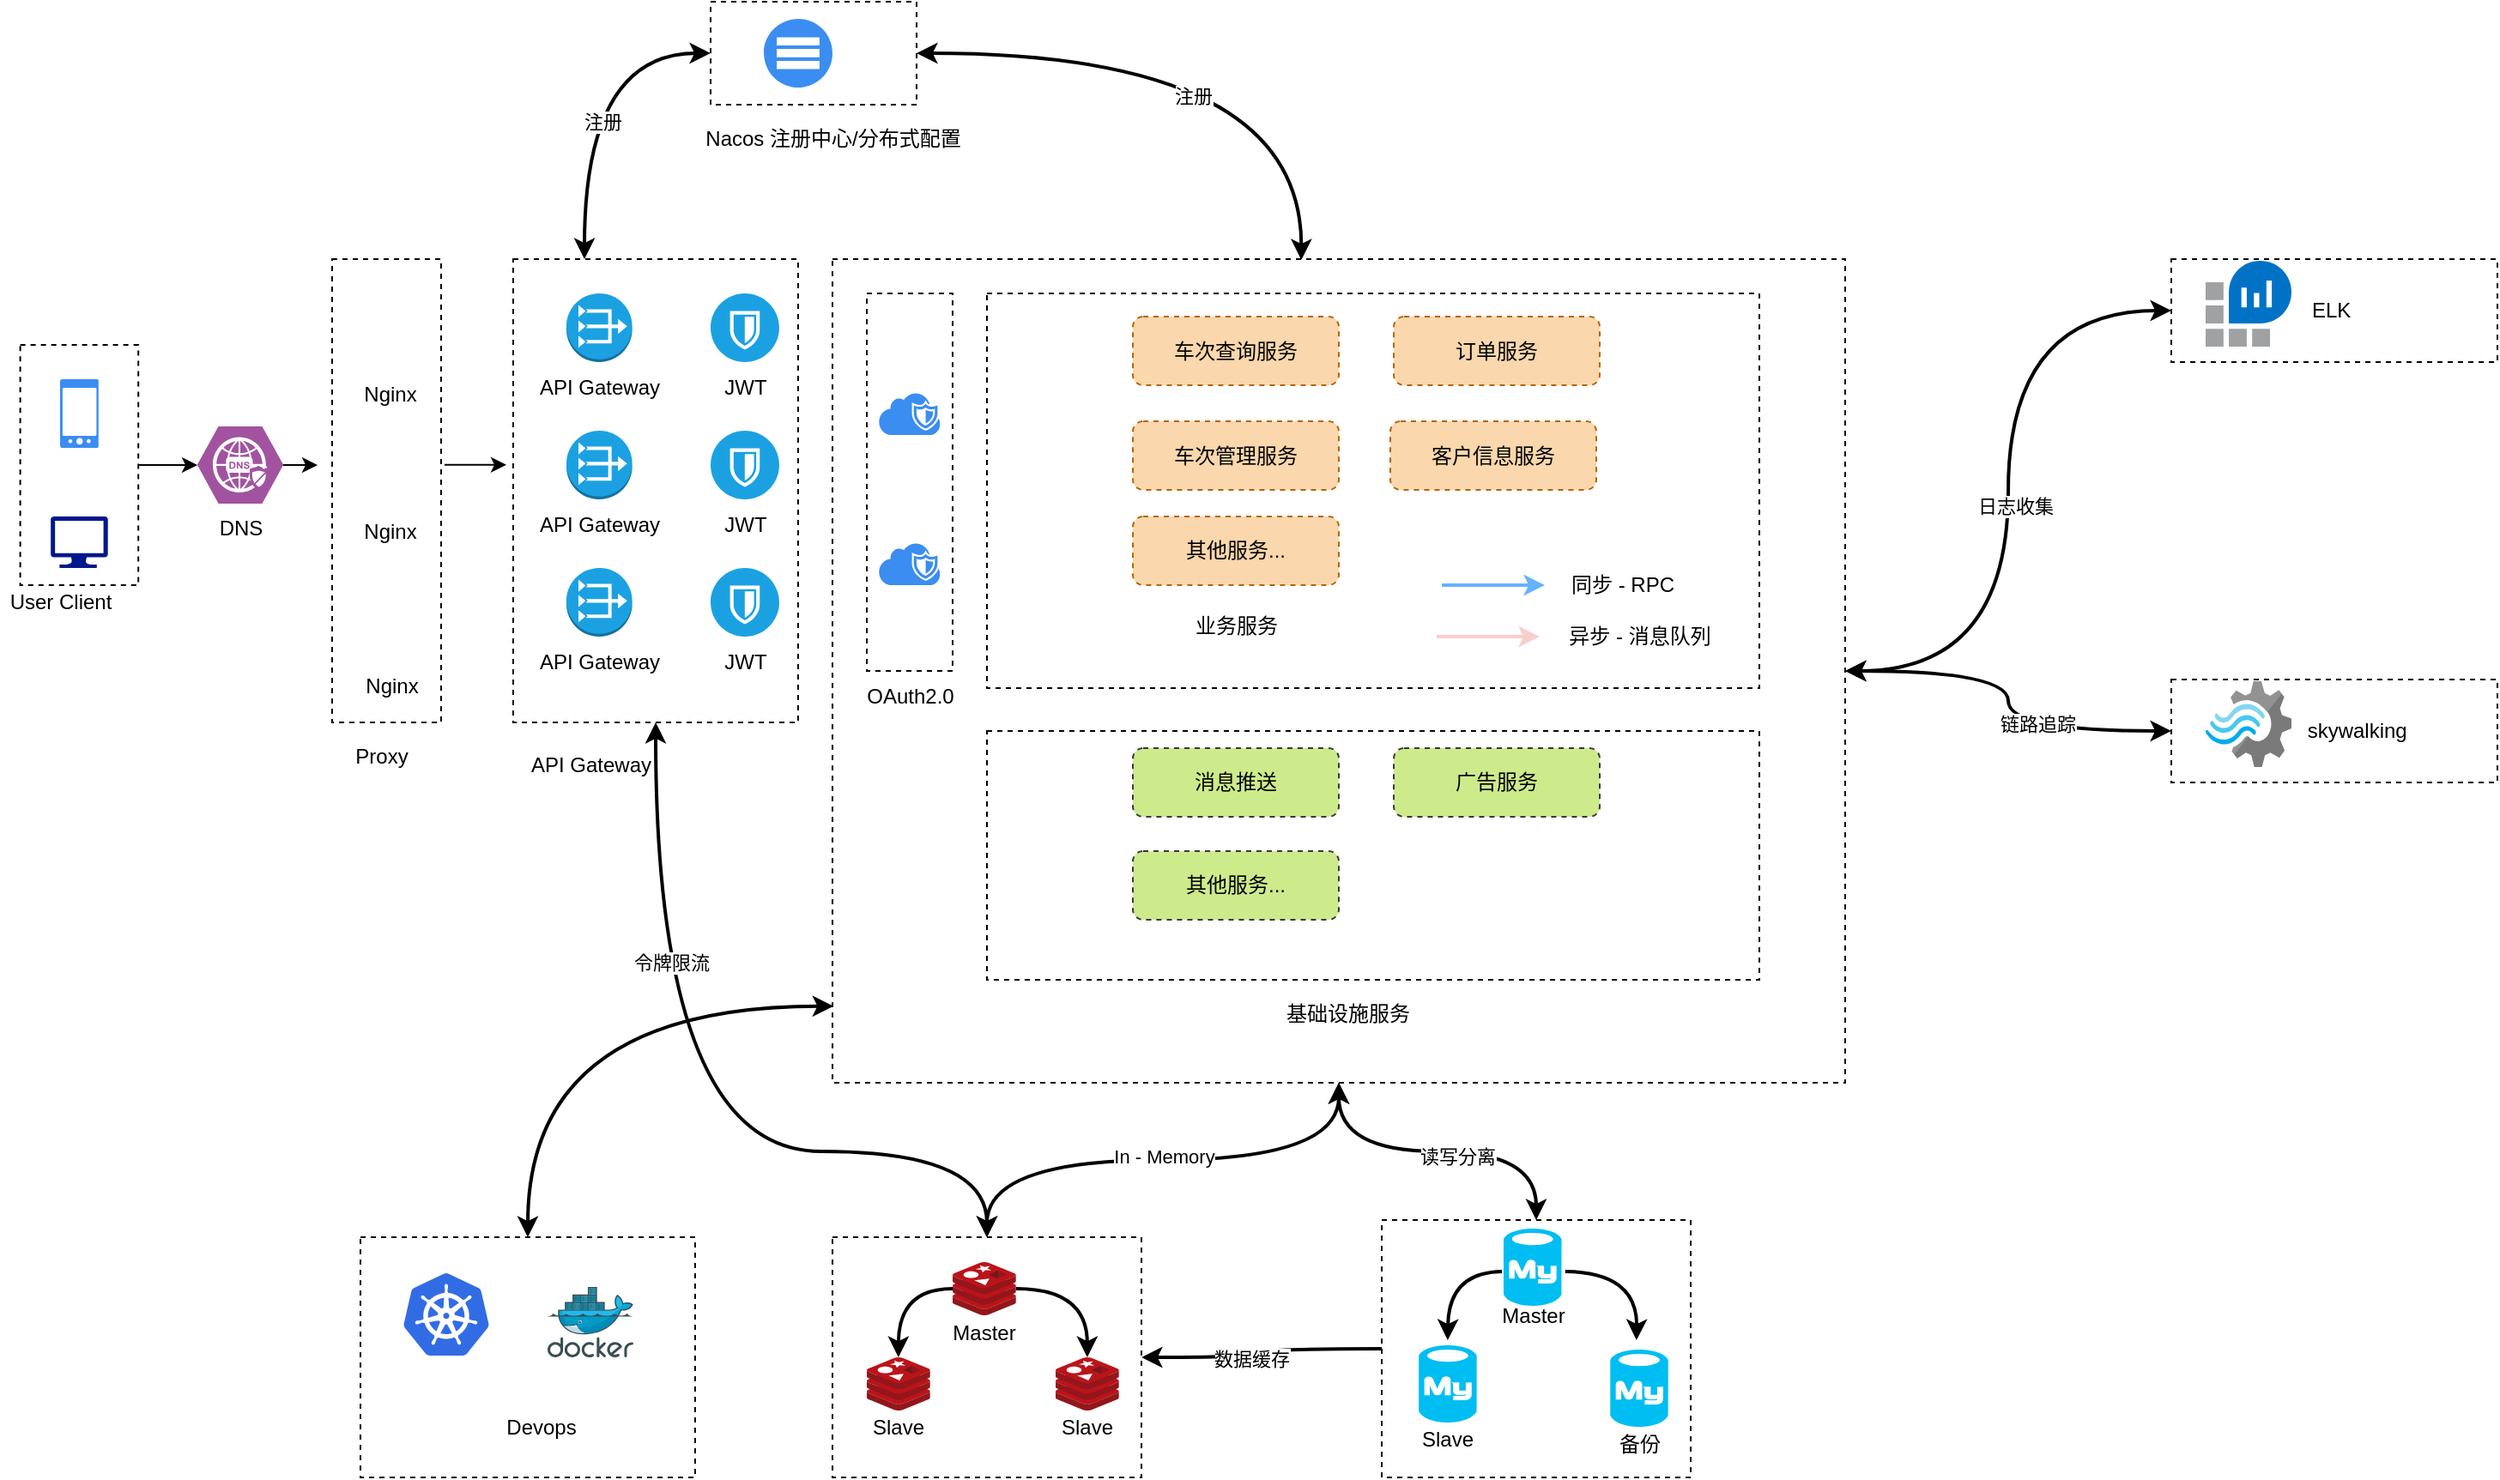 <mxfile version="14.0.1" type="device"><diagram id="qo2vsk5CVTm1URz6CHsr" name="第 1 页"><mxGraphModel dx="1577" dy="983" grid="1" gridSize="10" guides="1" tooltips="1" connect="1" arrows="1" fold="1" page="1" pageScale="1" pageWidth="827" pageHeight="1169" math="0" shadow="0"><root><mxCell id="0"/><mxCell id="1" parent="0"/><mxCell id="axHEmGrYQtHtnQdC1vCY-69" style="edgeStyle=orthogonalEdgeStyle;rounded=0;orthogonalLoop=1;jettySize=auto;html=1;exitX=1;exitY=0.5;exitDx=0;exitDy=0;entryX=0.463;entryY=0.001;entryDx=0;entryDy=0;entryPerimeter=0;startArrow=classic;startFill=1;strokeColor=#000000;strokeWidth=2;curved=1;" edge="1" parent="1" source="axHEmGrYQtHtnQdC1vCY-65" target="axHEmGrYQtHtnQdC1vCY-36"><mxGeometry relative="1" as="geometry"/></mxCell><mxCell id="axHEmGrYQtHtnQdC1vCY-70" value="注册" style="edgeLabel;html=1;align=center;verticalAlign=middle;resizable=0;points=[];" vertex="1" connectable="0" parent="axHEmGrYQtHtnQdC1vCY-69"><mxGeometry x="-0.069" y="-25" relative="1" as="geometry"><mxPoint as="offset"/></mxGeometry></mxCell><mxCell id="axHEmGrYQtHtnQdC1vCY-65" value="" style="rounded=0;whiteSpace=wrap;html=1;dashed=1;strokeColor=#000000;fillColor=none;gradientColor=#ffffff;" vertex="1" parent="1"><mxGeometry x="429" y="20" width="120" height="60" as="geometry"/></mxCell><mxCell id="axHEmGrYQtHtnQdC1vCY-80" style="edgeStyle=orthogonalEdgeStyle;curved=1;rounded=0;orthogonalLoop=1;jettySize=auto;html=1;exitX=0.5;exitY=1;exitDx=0;exitDy=0;startArrow=classic;startFill=1;strokeColor=#000000;strokeWidth=2;" edge="1" parent="1" source="axHEmGrYQtHtnQdC1vCY-36" target="axHEmGrYQtHtnQdC1vCY-71"><mxGeometry relative="1" as="geometry"/></mxCell><mxCell id="axHEmGrYQtHtnQdC1vCY-83" value="In - Memory" style="edgeLabel;html=1;align=center;verticalAlign=middle;resizable=0;points=[];" vertex="1" connectable="0" parent="axHEmGrYQtHtnQdC1vCY-80"><mxGeometry x="-0.005" y="-2" relative="1" as="geometry"><mxPoint as="offset"/></mxGeometry></mxCell><mxCell id="axHEmGrYQtHtnQdC1vCY-105" style="edgeStyle=orthogonalEdgeStyle;curved=1;rounded=0;orthogonalLoop=1;jettySize=auto;html=1;exitX=0.5;exitY=1;exitDx=0;exitDy=0;entryX=0.5;entryY=0;entryDx=0;entryDy=0;startArrow=classic;startFill=1;strokeColor=#000000;strokeWidth=2;" edge="1" parent="1" source="axHEmGrYQtHtnQdC1vCY-36" target="axHEmGrYQtHtnQdC1vCY-90"><mxGeometry relative="1" as="geometry"/></mxCell><mxCell id="axHEmGrYQtHtnQdC1vCY-106" value="读写分离" style="edgeLabel;html=1;align=center;verticalAlign=middle;resizable=0;points=[];" vertex="1" connectable="0" parent="axHEmGrYQtHtnQdC1vCY-105"><mxGeometry x="0.111" y="-3" relative="1" as="geometry"><mxPoint as="offset"/></mxGeometry></mxCell><mxCell id="axHEmGrYQtHtnQdC1vCY-109" style="edgeStyle=orthogonalEdgeStyle;curved=1;rounded=0;orthogonalLoop=1;jettySize=auto;html=1;exitX=1;exitY=0.5;exitDx=0;exitDy=0;entryX=0;entryY=0.5;entryDx=0;entryDy=0;startArrow=classic;startFill=1;strokeColor=#000000;strokeWidth=2;" edge="1" parent="1" source="axHEmGrYQtHtnQdC1vCY-36" target="axHEmGrYQtHtnQdC1vCY-107"><mxGeometry relative="1" as="geometry"/></mxCell><mxCell id="axHEmGrYQtHtnQdC1vCY-110" value="日志收集" style="edgeLabel;html=1;align=center;verticalAlign=middle;resizable=0;points=[];" vertex="1" connectable="0" parent="axHEmGrYQtHtnQdC1vCY-109"><mxGeometry x="-0.039" y="-4" relative="1" as="geometry"><mxPoint y="1" as="offset"/></mxGeometry></mxCell><mxCell id="axHEmGrYQtHtnQdC1vCY-114" style="edgeStyle=orthogonalEdgeStyle;curved=1;rounded=0;orthogonalLoop=1;jettySize=auto;html=1;exitX=1;exitY=0.5;exitDx=0;exitDy=0;entryX=0;entryY=0.5;entryDx=0;entryDy=0;startArrow=classic;startFill=1;strokeColor=#000000;strokeWidth=2;" edge="1" parent="1" source="axHEmGrYQtHtnQdC1vCY-36" target="axHEmGrYQtHtnQdC1vCY-112"><mxGeometry relative="1" as="geometry"/></mxCell><mxCell id="axHEmGrYQtHtnQdC1vCY-115" value="链路追踪" style="edgeLabel;html=1;align=center;verticalAlign=middle;resizable=0;points=[];" vertex="1" connectable="0" parent="axHEmGrYQtHtnQdC1vCY-114"><mxGeometry x="0.305" y="4" relative="1" as="geometry"><mxPoint as="offset"/></mxGeometry></mxCell><mxCell id="axHEmGrYQtHtnQdC1vCY-36" value="" style="rounded=0;whiteSpace=wrap;html=1;dashed=1;strokeColor=#000000;" vertex="1" parent="1"><mxGeometry x="500" y="170" width="590" height="480" as="geometry"/></mxCell><mxCell id="axHEmGrYQtHtnQdC1vCY-48" value="" style="rounded=0;whiteSpace=wrap;html=1;strokeColor=#000000;gradientColor=#ffffff;fillColor=none;dashed=1;" vertex="1" parent="1"><mxGeometry x="590" y="190" width="450" height="230" as="geometry"/></mxCell><mxCell id="axHEmGrYQtHtnQdC1vCY-42" value="车次查询服务" style="rounded=1;whiteSpace=wrap;html=1;dashed=1;strokeColor=#b46504;fillColor=#fad7ac;" vertex="1" parent="1"><mxGeometry x="675" y="203.5" width="120" height="40" as="geometry"/></mxCell><mxCell id="axHEmGrYQtHtnQdC1vCY-29" style="edgeStyle=orthogonalEdgeStyle;rounded=0;orthogonalLoop=1;jettySize=auto;html=1;exitX=1;exitY=0.5;exitDx=0;exitDy=0;entryX=0;entryY=0.5;entryDx=0;entryDy=0;entryPerimeter=0;" edge="1" parent="1" source="axHEmGrYQtHtnQdC1vCY-1" target="axHEmGrYQtHtnQdC1vCY-6"><mxGeometry relative="1" as="geometry"/></mxCell><mxCell id="axHEmGrYQtHtnQdC1vCY-1" value="" style="rounded=0;whiteSpace=wrap;html=1;dashed=1;" vertex="1" parent="1"><mxGeometry x="26.8" y="220" width="68.8" height="140" as="geometry"/></mxCell><mxCell id="axHEmGrYQtHtnQdC1vCY-2" value="" style="html=1;aspect=fixed;strokeColor=none;shadow=0;align=center;verticalAlign=top;fillColor=#3B8DF1;shape=mxgraph.gcp2.phone_android;dashed=1;" vertex="1" parent="1"><mxGeometry x="50" y="240" width="22.4" height="40" as="geometry"/></mxCell><mxCell id="axHEmGrYQtHtnQdC1vCY-3" value="" style="aspect=fixed;pointerEvents=1;shadow=0;dashed=0;html=1;strokeColor=none;labelPosition=center;verticalLabelPosition=bottom;verticalAlign=top;align=center;fillColor=#00188D;shape=mxgraph.azure.computer" vertex="1" parent="1"><mxGeometry x="44.54" y="320" width="33.33" height="30" as="geometry"/></mxCell><mxCell id="axHEmGrYQtHtnQdC1vCY-34" style="edgeStyle=orthogonalEdgeStyle;rounded=0;orthogonalLoop=1;jettySize=auto;html=1;exitX=1;exitY=0.5;exitDx=0;exitDy=0;exitPerimeter=0;" edge="1" parent="1" source="axHEmGrYQtHtnQdC1vCY-6"><mxGeometry relative="1" as="geometry"><mxPoint x="200" y="290" as="targetPoint"/></mxGeometry></mxCell><mxCell id="axHEmGrYQtHtnQdC1vCY-6" value="DNS" style="verticalLabelPosition=bottom;html=1;fillColor=#A153A0;strokeColor=#ffffff;verticalAlign=top;align=center;points=[[0,0.5,0],[0.125,0.25,0],[0.25,0,0],[0.5,0,0],[0.75,0,0],[0.875,0.25,0],[1,0.5,0],[0.875,0.75,0],[0.75,1,0],[0.5,1,0],[0.125,0.75,0]];pointerEvents=1;shape=mxgraph.cisco_safe.compositeIcon;bgIcon=mxgraph.cisco_safe.design.blank_device;resIcon=mxgraph.cisco_safe.design.secure_dns;dashed=1;" vertex="1" parent="1"><mxGeometry x="130" y="267.5" width="50" height="45" as="geometry"/></mxCell><mxCell id="axHEmGrYQtHtnQdC1vCY-7" value="User Client" style="text;html=1;align=center;verticalAlign=middle;resizable=0;points=[];autosize=1;" vertex="1" parent="1"><mxGeometry x="15" y="360" width="70" height="20" as="geometry"/></mxCell><mxCell id="axHEmGrYQtHtnQdC1vCY-35" style="edgeStyle=orthogonalEdgeStyle;rounded=0;orthogonalLoop=1;jettySize=auto;html=1;exitX=1.031;exitY=0.444;exitDx=0;exitDy=0;exitPerimeter=0;" edge="1" parent="1" source="axHEmGrYQtHtnQdC1vCY-8"><mxGeometry relative="1" as="geometry"><mxPoint x="310" y="290" as="targetPoint"/></mxGeometry></mxCell><mxCell id="axHEmGrYQtHtnQdC1vCY-8" value="" style="rounded=0;whiteSpace=wrap;html=1;dashed=1;" vertex="1" parent="1"><mxGeometry x="208.5" y="170" width="63.5" height="270" as="geometry"/></mxCell><mxCell id="axHEmGrYQtHtnQdC1vCY-9" value="Nginx" style="shape=image;html=1;verticalAlign=top;verticalLabelPosition=bottom;labelBackgroundColor=#ffffff;imageAspect=0;aspect=fixed;image=https://cdn4.iconfinder.com/data/icons/logos-brands-5/24/nginx-128.png;dashed=1;" vertex="1" parent="1"><mxGeometry x="219" y="190" width="45" height="45" as="geometry"/></mxCell><mxCell id="axHEmGrYQtHtnQdC1vCY-10" value="Nginx" style="shape=image;html=1;verticalAlign=top;verticalLabelPosition=bottom;labelBackgroundColor=#ffffff;imageAspect=0;aspect=fixed;image=https://cdn4.iconfinder.com/data/icons/logos-brands-5/24/nginx-128.png;dashed=1;" vertex="1" parent="1"><mxGeometry x="219" y="270" width="45" height="45" as="geometry"/></mxCell><mxCell id="axHEmGrYQtHtnQdC1vCY-11" value="Nginx" style="shape=image;html=1;verticalAlign=top;verticalLabelPosition=bottom;labelBackgroundColor=#ffffff;imageAspect=0;aspect=fixed;image=https://cdn4.iconfinder.com/data/icons/logos-brands-5/24/nginx-128.png;dashed=1;" vertex="1" parent="1"><mxGeometry x="220.75" y="360" width="45" height="45" as="geometry"/></mxCell><mxCell id="axHEmGrYQtHtnQdC1vCY-67" style="edgeStyle=orthogonalEdgeStyle;rounded=0;orthogonalLoop=1;jettySize=auto;html=1;exitX=0.25;exitY=0;exitDx=0;exitDy=0;entryX=0;entryY=0.5;entryDx=0;entryDy=0;strokeWidth=2;curved=1;startArrow=classic;startFill=1;" edge="1" parent="1" source="axHEmGrYQtHtnQdC1vCY-12" target="axHEmGrYQtHtnQdC1vCY-65"><mxGeometry relative="1" as="geometry"/></mxCell><mxCell id="axHEmGrYQtHtnQdC1vCY-68" value="注册" style="edgeLabel;html=1;align=center;verticalAlign=middle;resizable=0;points=[];" vertex="1" connectable="0" parent="axHEmGrYQtHtnQdC1vCY-67"><mxGeometry x="-0.168" y="-10" relative="1" as="geometry"><mxPoint as="offset"/></mxGeometry></mxCell><mxCell id="axHEmGrYQtHtnQdC1vCY-81" style="edgeStyle=orthogonalEdgeStyle;curved=1;rounded=0;orthogonalLoop=1;jettySize=auto;html=1;exitX=0.5;exitY=1;exitDx=0;exitDy=0;entryX=0.5;entryY=0;entryDx=0;entryDy=0;startArrow=classic;startFill=1;strokeColor=#000000;strokeWidth=2;" edge="1" parent="1" source="axHEmGrYQtHtnQdC1vCY-12" target="axHEmGrYQtHtnQdC1vCY-71"><mxGeometry relative="1" as="geometry"><Array as="points"><mxPoint x="397" y="690"/><mxPoint x="590" y="690"/></Array></mxGeometry></mxCell><mxCell id="axHEmGrYQtHtnQdC1vCY-82" value="令牌限流" style="edgeLabel;html=1;align=center;verticalAlign=middle;resizable=0;points=[];" vertex="1" connectable="0" parent="axHEmGrYQtHtnQdC1vCY-81"><mxGeometry x="-0.433" y="9" relative="1" as="geometry"><mxPoint as="offset"/></mxGeometry></mxCell><mxCell id="axHEmGrYQtHtnQdC1vCY-12" value="" style="rounded=0;whiteSpace=wrap;html=1;dashed=1;" vertex="1" parent="1"><mxGeometry x="314" y="170" width="166" height="270" as="geometry"/></mxCell><mxCell id="axHEmGrYQtHtnQdC1vCY-13" value="Proxy" style="text;html=1;align=center;verticalAlign=middle;resizable=0;points=[];autosize=1;" vertex="1" parent="1"><mxGeometry x="212" y="450" width="50" height="20" as="geometry"/></mxCell><mxCell id="axHEmGrYQtHtnQdC1vCY-16" value="" style="outlineConnect=0;dashed=0;verticalLabelPosition=bottom;verticalAlign=top;align=center;html=1;shape=mxgraph.aws3.vpc_nat_gateway;fillColor=#1ba1e2;fontColor=#ffffff;strokeColor=none;" vertex="1" parent="1"><mxGeometry x="345" y="190" width="38.33" height="40" as="geometry"/></mxCell><mxCell id="axHEmGrYQtHtnQdC1vCY-17" value="API Gateway" style="text;html=1;align=center;verticalAlign=middle;resizable=0;points=[];autosize=1;" vertex="1" parent="1"><mxGeometry x="319.16" y="235" width="90" height="20" as="geometry"/></mxCell><mxCell id="axHEmGrYQtHtnQdC1vCY-18" value="" style="html=1;aspect=fixed;shadow=0;align=center;verticalAlign=top;fillColor=#1ba1e2;shape=mxgraph.gcp2.management_security;dashed=1;fontColor=#ffffff;strokeColor=none;" vertex="1" parent="1"><mxGeometry x="429" y="190" width="40" height="40" as="geometry"/></mxCell><mxCell id="axHEmGrYQtHtnQdC1vCY-19" value="JWT" style="text;html=1;align=center;verticalAlign=middle;resizable=0;points=[];autosize=1;" vertex="1" parent="1"><mxGeometry x="429" y="235" width="40" height="20" as="geometry"/></mxCell><mxCell id="axHEmGrYQtHtnQdC1vCY-20" value="" style="outlineConnect=0;dashed=0;verticalLabelPosition=bottom;verticalAlign=top;align=center;html=1;shape=mxgraph.aws3.vpc_nat_gateway;fillColor=#1ba1e2;fontColor=#ffffff;strokeColor=none;" vertex="1" parent="1"><mxGeometry x="345.0" y="270" width="38.33" height="40" as="geometry"/></mxCell><mxCell id="axHEmGrYQtHtnQdC1vCY-21" value="API Gateway" style="text;html=1;align=center;verticalAlign=middle;resizable=0;points=[];autosize=1;" vertex="1" parent="1"><mxGeometry x="319.16" y="315" width="90" height="20" as="geometry"/></mxCell><mxCell id="axHEmGrYQtHtnQdC1vCY-22" value="" style="html=1;aspect=fixed;shadow=0;align=center;verticalAlign=top;fillColor=#1ba1e2;shape=mxgraph.gcp2.management_security;dashed=1;fontColor=#ffffff;strokeColor=none;" vertex="1" parent="1"><mxGeometry x="429.0" y="270" width="40" height="40" as="geometry"/></mxCell><mxCell id="axHEmGrYQtHtnQdC1vCY-23" value="JWT" style="text;html=1;align=center;verticalAlign=middle;resizable=0;points=[];autosize=1;" vertex="1" parent="1"><mxGeometry x="429.0" y="315" width="40" height="20" as="geometry"/></mxCell><mxCell id="axHEmGrYQtHtnQdC1vCY-24" value="" style="outlineConnect=0;dashed=0;verticalLabelPosition=bottom;verticalAlign=top;align=center;html=1;shape=mxgraph.aws3.vpc_nat_gateway;fillColor=#1ba1e2;fontColor=#ffffff;strokeColor=none;" vertex="1" parent="1"><mxGeometry x="345.0" y="350" width="38.33" height="40" as="geometry"/></mxCell><mxCell id="axHEmGrYQtHtnQdC1vCY-25" value="API Gateway" style="text;html=1;align=center;verticalAlign=middle;resizable=0;points=[];autosize=1;" vertex="1" parent="1"><mxGeometry x="319.16" y="395" width="90" height="20" as="geometry"/></mxCell><mxCell id="axHEmGrYQtHtnQdC1vCY-26" value="" style="html=1;aspect=fixed;shadow=0;align=center;verticalAlign=top;fillColor=#1ba1e2;shape=mxgraph.gcp2.management_security;dashed=1;fontColor=#ffffff;strokeColor=none;" vertex="1" parent="1"><mxGeometry x="429.0" y="350" width="40" height="40" as="geometry"/></mxCell><mxCell id="axHEmGrYQtHtnQdC1vCY-27" value="JWT" style="text;html=1;align=center;verticalAlign=middle;resizable=0;points=[];autosize=1;" vertex="1" parent="1"><mxGeometry x="429.0" y="395" width="40" height="20" as="geometry"/></mxCell><mxCell id="axHEmGrYQtHtnQdC1vCY-28" value="API Gateway" style="text;html=1;align=center;verticalAlign=middle;resizable=0;points=[];autosize=1;" vertex="1" parent="1"><mxGeometry x="314" y="455" width="90" height="20" as="geometry"/></mxCell><mxCell id="axHEmGrYQtHtnQdC1vCY-37" value="" style="rounded=0;whiteSpace=wrap;html=1;dashed=1;strokeColor=#000000;" vertex="1" parent="1"><mxGeometry x="520" y="190" width="50" height="220" as="geometry"/></mxCell><mxCell id="axHEmGrYQtHtnQdC1vCY-38" value="" style="html=1;aspect=fixed;strokeColor=none;shadow=0;align=center;verticalAlign=top;fillColor=#3B8DF1;shape=mxgraph.gcp2.cloud_security;dashed=1;" vertex="1" parent="1"><mxGeometry x="527.14" y="335" width="35.71" height="25" as="geometry"/></mxCell><mxCell id="axHEmGrYQtHtnQdC1vCY-39" value="OAuth2.0" style="text;html=1;align=center;verticalAlign=middle;resizable=0;points=[];autosize=1;" vertex="1" parent="1"><mxGeometry x="510" y="415" width="70" height="20" as="geometry"/></mxCell><mxCell id="axHEmGrYQtHtnQdC1vCY-40" value="" style="html=1;aspect=fixed;strokeColor=none;shadow=0;align=center;verticalAlign=top;fillColor=#3B8DF1;shape=mxgraph.gcp2.cloud_security;dashed=1;" vertex="1" parent="1"><mxGeometry x="527.14" y="247.5" width="35.71" height="25" as="geometry"/></mxCell><mxCell id="axHEmGrYQtHtnQdC1vCY-44" value="车次管理服务" style="rounded=1;whiteSpace=wrap;html=1;dashed=1;strokeColor=#b46504;fillColor=#fad7ac;" vertex="1" parent="1"><mxGeometry x="675" y="264.5" width="120" height="40" as="geometry"/></mxCell><mxCell id="axHEmGrYQtHtnQdC1vCY-45" value="订单服务" style="rounded=1;whiteSpace=wrap;html=1;dashed=1;strokeColor=#b46504;fillColor=#fad7ac;" vertex="1" parent="1"><mxGeometry x="827" y="203.5" width="120" height="40" as="geometry"/></mxCell><mxCell id="axHEmGrYQtHtnQdC1vCY-46" value="客户信息服务" style="rounded=1;whiteSpace=wrap;html=1;dashed=1;strokeColor=#b46504;fillColor=#fad7ac;" vertex="1" parent="1"><mxGeometry x="825" y="264.5" width="120" height="40" as="geometry"/></mxCell><mxCell id="axHEmGrYQtHtnQdC1vCY-49" value="业务服务" style="text;html=1;align=center;verticalAlign=middle;resizable=0;points=[];autosize=1;" vertex="1" parent="1"><mxGeometry x="705" y="374" width="60" height="20" as="geometry"/></mxCell><mxCell id="axHEmGrYQtHtnQdC1vCY-50" value="" style="rounded=0;whiteSpace=wrap;html=1;strokeColor=#000000;gradientColor=#ffffff;fillColor=none;dashed=1;" vertex="1" parent="1"><mxGeometry x="590" y="445" width="450" height="145" as="geometry"/></mxCell><mxCell id="axHEmGrYQtHtnQdC1vCY-51" value="消息推送" style="rounded=1;whiteSpace=wrap;html=1;dashed=1;strokeColor=#36393d;fillColor=#cdeb8b;" vertex="1" parent="1"><mxGeometry x="675" y="455" width="120" height="40" as="geometry"/></mxCell><mxCell id="axHEmGrYQtHtnQdC1vCY-52" value="广告服务" style="rounded=1;whiteSpace=wrap;html=1;dashed=1;strokeColor=#36393d;fillColor=#cdeb8b;" vertex="1" parent="1"><mxGeometry x="827" y="455" width="120" height="40" as="geometry"/></mxCell><mxCell id="axHEmGrYQtHtnQdC1vCY-53" value="其他服务..." style="rounded=1;whiteSpace=wrap;html=1;dashed=1;strokeColor=#36393d;fillColor=#cdeb8b;" vertex="1" parent="1"><mxGeometry x="675" y="515" width="120" height="40" as="geometry"/></mxCell><mxCell id="axHEmGrYQtHtnQdC1vCY-54" value="其他服务..." style="rounded=1;whiteSpace=wrap;html=1;dashed=1;strokeColor=#b46504;fillColor=#fad7ac;" vertex="1" parent="1"><mxGeometry x="675" y="320" width="120" height="40" as="geometry"/></mxCell><mxCell id="axHEmGrYQtHtnQdC1vCY-55" value="基础设施服务" style="text;html=1;align=center;verticalAlign=middle;resizable=0;points=[];autosize=1;" vertex="1" parent="1"><mxGeometry x="755" y="600" width="90" height="20" as="geometry"/></mxCell><mxCell id="axHEmGrYQtHtnQdC1vCY-59" value="" style="endArrow=classic;html=1;fillColor=#cce5ff;strokeWidth=2;strokeColor=#66B2FF;" edge="1" parent="1"><mxGeometry width="50" height="50" relative="1" as="geometry"><mxPoint x="855" y="360" as="sourcePoint"/><mxPoint x="915" y="360" as="targetPoint"/></mxGeometry></mxCell><mxCell id="axHEmGrYQtHtnQdC1vCY-60" value="同步 - RPC" style="text;html=1;align=center;verticalAlign=middle;resizable=0;points=[];autosize=1;" vertex="1" parent="1"><mxGeometry x="920" y="350" width="80" height="20" as="geometry"/></mxCell><mxCell id="axHEmGrYQtHtnQdC1vCY-62" value="" style="endArrow=classic;html=1;fillColor=#ffcccc;strokeWidth=2;strokeColor=#F8CECC;" edge="1" parent="1"><mxGeometry width="50" height="50" relative="1" as="geometry"><mxPoint x="852" y="390" as="sourcePoint"/><mxPoint x="912" y="390" as="targetPoint"/></mxGeometry></mxCell><mxCell id="axHEmGrYQtHtnQdC1vCY-63" value="异步 - 消息队列" style="text;html=1;align=center;verticalAlign=middle;resizable=0;points=[];autosize=1;" vertex="1" parent="1"><mxGeometry x="920" y="380" width="100" height="20" as="geometry"/></mxCell><mxCell id="axHEmGrYQtHtnQdC1vCY-64" value="" style="html=1;aspect=fixed;strokeColor=none;shadow=0;align=center;verticalAlign=top;fillColor=#3B8DF1;shape=mxgraph.gcp2.servers_stacked;dashed=1;" vertex="1" parent="1"><mxGeometry x="460" y="30" width="40" height="40" as="geometry"/></mxCell><mxCell id="axHEmGrYQtHtnQdC1vCY-66" value="Nacos 注册中心/分布式配置" style="text;html=1;align=center;verticalAlign=middle;resizable=0;points=[];autosize=1;" vertex="1" parent="1"><mxGeometry x="420" y="90" width="160" height="20" as="geometry"/></mxCell><mxCell id="axHEmGrYQtHtnQdC1vCY-71" value="" style="rounded=0;whiteSpace=wrap;html=1;dashed=1;strokeColor=#000000;fillColor=none;gradientColor=#ffffff;" vertex="1" parent="1"><mxGeometry x="500" y="740" width="180" height="140" as="geometry"/></mxCell><mxCell id="axHEmGrYQtHtnQdC1vCY-76" value="" style="edgeStyle=orthogonalEdgeStyle;curved=1;rounded=0;orthogonalLoop=1;jettySize=auto;html=1;startArrow=none;startFill=0;strokeColor=#000000;strokeWidth=2;" edge="1" parent="1" source="axHEmGrYQtHtnQdC1vCY-72" target="axHEmGrYQtHtnQdC1vCY-73"><mxGeometry relative="1" as="geometry"/></mxCell><mxCell id="axHEmGrYQtHtnQdC1vCY-77" value="" style="edgeStyle=orthogonalEdgeStyle;curved=1;rounded=0;orthogonalLoop=1;jettySize=auto;html=1;startArrow=none;startFill=0;strokeColor=#000000;strokeWidth=2;" edge="1" parent="1" source="axHEmGrYQtHtnQdC1vCY-72" target="axHEmGrYQtHtnQdC1vCY-74"><mxGeometry relative="1" as="geometry"/></mxCell><mxCell id="axHEmGrYQtHtnQdC1vCY-72" value="" style="aspect=fixed;html=1;points=[];align=center;image;fontSize=12;image=img/lib/mscae/Cache_Redis_Product.svg;dashed=1;strokeColor=#000000;fillColor=none;gradientColor=#ffffff;" vertex="1" parent="1"><mxGeometry x="570" y="754.5" width="36.91" height="31" as="geometry"/></mxCell><mxCell id="axHEmGrYQtHtnQdC1vCY-73" value="" style="aspect=fixed;html=1;points=[];align=center;image;fontSize=12;image=img/lib/mscae/Cache_Redis_Product.svg;dashed=1;strokeColor=#000000;fillColor=none;gradientColor=#ffffff;" vertex="1" parent="1"><mxGeometry x="520" y="810" width="36.91" height="31" as="geometry"/></mxCell><mxCell id="axHEmGrYQtHtnQdC1vCY-74" value="" style="aspect=fixed;html=1;points=[];align=center;image;fontSize=12;image=img/lib/mscae/Cache_Redis_Product.svg;dashed=1;strokeColor=#000000;fillColor=none;gradientColor=#ffffff;" vertex="1" parent="1"><mxGeometry x="630" y="810" width="36.91" height="31" as="geometry"/></mxCell><mxCell id="axHEmGrYQtHtnQdC1vCY-75" value="Master" style="text;html=1;align=center;verticalAlign=middle;resizable=0;points=[];autosize=1;" vertex="1" parent="1"><mxGeometry x="563.46" y="785.5" width="50" height="20" as="geometry"/></mxCell><mxCell id="axHEmGrYQtHtnQdC1vCY-78" value="Slave" style="text;html=1;align=center;verticalAlign=middle;resizable=0;points=[];autosize=1;" vertex="1" parent="1"><mxGeometry x="513.46" y="841" width="50" height="20" as="geometry"/></mxCell><mxCell id="axHEmGrYQtHtnQdC1vCY-79" value="Slave" style="text;html=1;align=center;verticalAlign=middle;resizable=0;points=[];autosize=1;" vertex="1" parent="1"><mxGeometry x="623.46" y="841" width="50" height="20" as="geometry"/></mxCell><mxCell id="axHEmGrYQtHtnQdC1vCY-89" style="edgeStyle=orthogonalEdgeStyle;curved=1;rounded=0;orthogonalLoop=1;jettySize=auto;html=1;exitX=0.5;exitY=0;exitDx=0;exitDy=0;entryX=0.001;entryY=0.907;entryDx=0;entryDy=0;entryPerimeter=0;startArrow=classic;startFill=1;strokeColor=#000000;strokeWidth=2;" edge="1" parent="1" source="axHEmGrYQtHtnQdC1vCY-85" target="axHEmGrYQtHtnQdC1vCY-36"><mxGeometry relative="1" as="geometry"/></mxCell><mxCell id="axHEmGrYQtHtnQdC1vCY-85" value="" style="rounded=0;whiteSpace=wrap;html=1;dashed=1;strokeColor=#000000;fillColor=none;gradientColor=#ffffff;" vertex="1" parent="1"><mxGeometry x="225" y="740" width="195" height="140" as="geometry"/></mxCell><mxCell id="axHEmGrYQtHtnQdC1vCY-86" value="" style="aspect=fixed;html=1;points=[];align=center;image;fontSize=12;image=img/lib/mscae/Kubernetes.svg;dashed=1;strokeColor=#000000;fillColor=none;gradientColor=#ffffff;" vertex="1" parent="1"><mxGeometry x="250" y="761" width="50" height="48" as="geometry"/></mxCell><mxCell id="axHEmGrYQtHtnQdC1vCY-87" value="" style="aspect=fixed;html=1;points=[];align=center;image;fontSize=12;image=img/lib/mscae/Docker.svg;dashed=1;strokeColor=#000000;fillColor=none;gradientColor=#ffffff;" vertex="1" parent="1"><mxGeometry x="334" y="769" width="50" height="41" as="geometry"/></mxCell><mxCell id="axHEmGrYQtHtnQdC1vCY-88" value="Devops" style="text;html=1;align=center;verticalAlign=middle;resizable=0;points=[];autosize=1;" vertex="1" parent="1"><mxGeometry x="300" y="841" width="60" height="20" as="geometry"/></mxCell><mxCell id="axHEmGrYQtHtnQdC1vCY-103" style="edgeStyle=orthogonalEdgeStyle;curved=1;rounded=0;orthogonalLoop=1;jettySize=auto;html=1;exitX=0;exitY=0.5;exitDx=0;exitDy=0;entryX=1;entryY=0.5;entryDx=0;entryDy=0;startArrow=none;startFill=0;strokeColor=#000000;strokeWidth=2;" edge="1" parent="1" source="axHEmGrYQtHtnQdC1vCY-90" target="axHEmGrYQtHtnQdC1vCY-71"><mxGeometry relative="1" as="geometry"/></mxCell><mxCell id="axHEmGrYQtHtnQdC1vCY-104" value="数据缓存" style="edgeLabel;html=1;align=center;verticalAlign=middle;resizable=0;points=[];" vertex="1" connectable="0" parent="axHEmGrYQtHtnQdC1vCY-103"><mxGeometry x="0.127" y="1" relative="1" as="geometry"><mxPoint as="offset"/></mxGeometry></mxCell><mxCell id="axHEmGrYQtHtnQdC1vCY-90" value="" style="rounded=0;whiteSpace=wrap;html=1;dashed=1;strokeColor=#000000;fillColor=none;gradientColor=#ffffff;" vertex="1" parent="1"><mxGeometry x="820" y="730" width="180" height="150" as="geometry"/></mxCell><mxCell id="axHEmGrYQtHtnQdC1vCY-91" value="" style="edgeStyle=orthogonalEdgeStyle;curved=1;rounded=0;orthogonalLoop=1;jettySize=auto;html=1;startArrow=none;startFill=0;strokeColor=#000000;strokeWidth=2;" edge="1" parent="1"><mxGeometry relative="1" as="geometry"><mxPoint x="890" y="760" as="sourcePoint"/><mxPoint x="858.429" y="800" as="targetPoint"/></mxGeometry></mxCell><mxCell id="axHEmGrYQtHtnQdC1vCY-92" value="" style="edgeStyle=orthogonalEdgeStyle;curved=1;rounded=0;orthogonalLoop=1;jettySize=auto;html=1;startArrow=none;startFill=0;strokeColor=#000000;strokeWidth=2;" edge="1" parent="1"><mxGeometry relative="1" as="geometry"><mxPoint x="926.91" y="760" as="sourcePoint"/><mxPoint x="968.429" y="800" as="targetPoint"/></mxGeometry></mxCell><mxCell id="axHEmGrYQtHtnQdC1vCY-96" value="Master" style="text;html=1;align=center;verticalAlign=middle;resizable=0;points=[];autosize=1;" vertex="1" parent="1"><mxGeometry x="883.46" y="775.5" width="50" height="20" as="geometry"/></mxCell><mxCell id="axHEmGrYQtHtnQdC1vCY-97" value="Slave" style="text;html=1;align=center;verticalAlign=middle;resizable=0;points=[];autosize=1;" vertex="1" parent="1"><mxGeometry x="833.47" y="848" width="50" height="20" as="geometry"/></mxCell><mxCell id="axHEmGrYQtHtnQdC1vCY-98" value="备份" style="text;html=1;align=center;verticalAlign=middle;resizable=0;points=[];autosize=1;" vertex="1" parent="1"><mxGeometry x="950" y="850.5" width="40" height="20" as="geometry"/></mxCell><mxCell id="axHEmGrYQtHtnQdC1vCY-99" value="" style="verticalLabelPosition=bottom;html=1;verticalAlign=top;align=center;strokeColor=none;fillColor=#00BEF2;shape=mxgraph.azure.mysql_database;dashed=1;" vertex="1" parent="1"><mxGeometry x="891" y="735" width="33.75" height="45" as="geometry"/></mxCell><mxCell id="axHEmGrYQtHtnQdC1vCY-100" value="" style="verticalLabelPosition=bottom;html=1;verticalAlign=top;align=center;strokeColor=none;fillColor=#00BEF2;shape=mxgraph.azure.mysql_database;dashed=1;" vertex="1" parent="1"><mxGeometry x="841.59" y="803" width="33.75" height="45" as="geometry"/></mxCell><mxCell id="axHEmGrYQtHtnQdC1vCY-101" value="" style="verticalLabelPosition=bottom;html=1;verticalAlign=top;align=center;strokeColor=none;fillColor=#00BEF2;shape=mxgraph.azure.mysql_database;dashed=1;" vertex="1" parent="1"><mxGeometry x="953.13" y="805.5" width="33.75" height="45" as="geometry"/></mxCell><mxCell id="axHEmGrYQtHtnQdC1vCY-107" value="ELK&amp;nbsp;" style="rounded=0;whiteSpace=wrap;html=1;dashed=1;strokeColor=#000000;fillColor=none;gradientColor=#ffffff;" vertex="1" parent="1"><mxGeometry x="1280" y="170" width="190" height="60" as="geometry"/></mxCell><mxCell id="axHEmGrYQtHtnQdC1vCY-108" value="" style="aspect=fixed;html=1;points=[];align=center;image;fontSize=12;image=img/lib/mscae/Log_Analytics_Workspaces.svg;dashed=1;strokeColor=#000000;fillColor=none;gradientColor=#ffffff;" vertex="1" parent="1"><mxGeometry x="1300" y="171" width="50" height="50" as="geometry"/></mxCell><mxCell id="axHEmGrYQtHtnQdC1vCY-112" value="&amp;nbsp; &amp;nbsp; &amp;nbsp; &amp;nbsp; skywalking" style="rounded=0;whiteSpace=wrap;html=1;dashed=1;strokeColor=#000000;fillColor=none;gradientColor=#ffffff;" vertex="1" parent="1"><mxGeometry x="1280" y="415" width="190" height="60" as="geometry"/></mxCell><mxCell id="axHEmGrYQtHtnQdC1vCY-113" value="" style="aspect=fixed;html=1;points=[];align=center;image;fontSize=12;image=img/lib/mscae/Stream_Analytics.svg;dashed=1;fontFamily=Helvetica;fontColor=#000000;strokeColor=#000000;gradientColor=#ffffff;" vertex="1" parent="1"><mxGeometry x="1300" y="416" width="50" height="50" as="geometry"/></mxCell></root></mxGraphModel></diagram></mxfile>